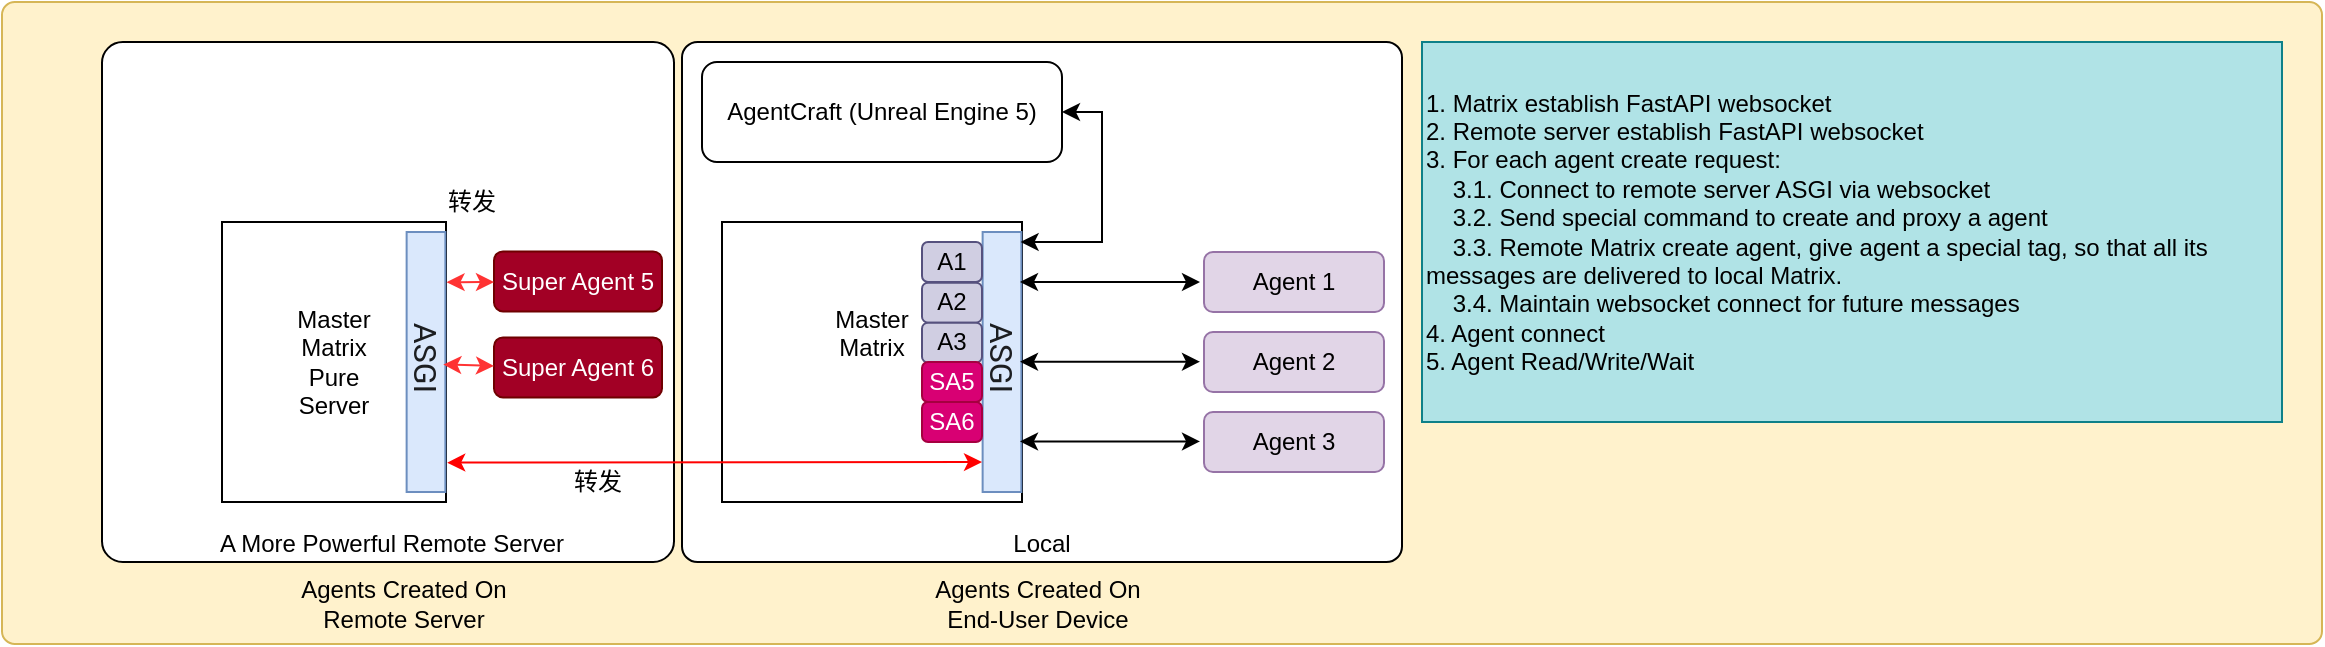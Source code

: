 <mxfile version="21.7.5" type="device">
  <diagram name="第 1 页" id="akJ0fcTaUh_Lfy5anjCc">
    <mxGraphModel dx="2089" dy="1538" grid="1" gridSize="10" guides="1" tooltips="1" connect="1" arrows="1" fold="1" page="1" pageScale="1" pageWidth="827" pageHeight="1169" math="0" shadow="0">
      <root>
        <mxCell id="0" />
        <mxCell id="1" parent="0" />
        <mxCell id="NkIg4mffKTVhbjmXsYsb-33" value="" style="rounded=1;whiteSpace=wrap;html=1;fillColor=#fff2cc;strokeColor=#d6b656;arcSize=2;" parent="1" vertex="1">
          <mxGeometry x="20" y="1020" width="1160" height="321" as="geometry" />
        </mxCell>
        <mxCell id="NkIg4mffKTVhbjmXsYsb-45" value="" style="rounded=1;whiteSpace=wrap;html=1;arcSize=3;" parent="1" vertex="1">
          <mxGeometry x="360" y="1040" width="360" height="260" as="geometry" />
        </mxCell>
        <mxCell id="NkIg4mffKTVhbjmXsYsb-46" value="" style="rounded=1;whiteSpace=wrap;html=1;arcSize=4;" parent="1" vertex="1">
          <mxGeometry x="70" y="1040" width="286" height="260" as="geometry" />
        </mxCell>
        <mxCell id="NkIg4mffKTVhbjmXsYsb-47" value="Agent 1" style="rounded=1;whiteSpace=wrap;html=1;fillColor=#e1d5e7;strokeColor=#9673a6;" parent="1" vertex="1">
          <mxGeometry x="621" y="1145" width="90" height="30" as="geometry" />
        </mxCell>
        <mxCell id="NkIg4mffKTVhbjmXsYsb-48" value="Agent 2" style="rounded=1;whiteSpace=wrap;html=1;fillColor=#e1d5e7;strokeColor=#9673a6;" parent="1" vertex="1">
          <mxGeometry x="621" y="1185" width="90" height="30" as="geometry" />
        </mxCell>
        <mxCell id="NkIg4mffKTVhbjmXsYsb-49" value="Agent 3" style="rounded=1;whiteSpace=wrap;html=1;fillColor=#e1d5e7;strokeColor=#9673a6;" parent="1" vertex="1">
          <mxGeometry x="621" y="1225" width="90" height="30" as="geometry" />
        </mxCell>
        <mxCell id="NkIg4mffKTVhbjmXsYsb-50" value="&lt;span style=&quot;color: rgb(0, 0, 0); font-family: Helvetica; font-size: 12px; font-style: normal; font-variant-ligatures: normal; font-variant-caps: normal; font-weight: 400; letter-spacing: normal; orphans: 2; text-indent: 0px; text-transform: none; widows: 2; word-spacing: 0px; -webkit-text-stroke-width: 0px; text-decoration-thickness: initial; text-decoration-style: initial; text-decoration-color: initial; float: none; display: inline !important;&quot;&gt;A More Powerful Remote Server&lt;/span&gt;" style="text;whiteSpace=wrap;html=1;align=center;labelBackgroundColor=none;verticalAlign=middle;" parent="1" vertex="1">
          <mxGeometry x="120" y="1276" width="190" height="30" as="geometry" />
        </mxCell>
        <mxCell id="NkIg4mffKTVhbjmXsYsb-51" value="&lt;span style=&quot;color: rgb(0, 0, 0); font-family: Helvetica; font-size: 12px; font-style: normal; font-variant-ligatures: normal; font-variant-caps: normal; font-weight: 400; letter-spacing: normal; orphans: 2; text-indent: 0px; text-transform: none; widows: 2; word-spacing: 0px; -webkit-text-stroke-width: 0px; text-decoration-thickness: initial; text-decoration-style: initial; text-decoration-color: initial; float: none; display: inline !important;&quot;&gt;Local&lt;/span&gt;" style="text;whiteSpace=wrap;html=1;align=center;labelBackgroundColor=none;verticalAlign=middle;" parent="1" vertex="1">
          <mxGeometry x="485" y="1281" width="110" height="20" as="geometry" />
        </mxCell>
        <mxCell id="NkIg4mffKTVhbjmXsYsb-52" value="Master&lt;br&gt;Matrix&lt;br&gt;&lt;br&gt;&lt;br&gt;" style="rounded=1;whiteSpace=wrap;html=1;arcSize=0;" parent="1" vertex="1">
          <mxGeometry x="380" y="1130" width="150" height="140" as="geometry" />
        </mxCell>
        <mxCell id="NkIg4mffKTVhbjmXsYsb-53" value="AgentCraft (Unreal Engine 5)" style="rounded=1;whiteSpace=wrap;html=1;" parent="1" vertex="1">
          <mxGeometry x="370" y="1050" width="180" height="50" as="geometry" />
        </mxCell>
        <mxCell id="NkIg4mffKTVhbjmXsYsb-54" value="&lt;span style=&quot;color: rgba(0, 0, 0, 0.87); font-family: Roboto, -apple-system, BlinkMacSystemFont, Helvetica, Arial, sans-serif; font-size: 16px; font-style: normal; font-variant-ligatures: normal; font-variant-caps: normal; font-weight: 400; letter-spacing: normal; orphans: 2; text-indent: 0px; text-transform: none; widows: 2; word-spacing: 0px; -webkit-text-stroke-width: 0px; text-decoration-thickness: initial; text-decoration-style: initial; text-decoration-color: initial; float: none; display: inline !important;&quot;&gt;ASGI&lt;span&gt;&amp;nbsp;&lt;/span&gt;&lt;/span&gt;" style="text;whiteSpace=wrap;html=1;align=center;fillColor=#dae8fc;strokeColor=#6c8ebf;rotation=90;verticalAlign=middle;labelBackgroundColor=none;" parent="1" vertex="1">
          <mxGeometry x="455" y="1190.32" width="130" height="19.37" as="geometry" />
        </mxCell>
        <mxCell id="NkIg4mffKTVhbjmXsYsb-55" value="" style="endArrow=classic;startArrow=classic;html=1;rounded=0;" parent="1" edge="1">
          <mxGeometry width="50" height="50" relative="1" as="geometry">
            <mxPoint x="619" y="1160" as="sourcePoint" />
            <mxPoint x="529" y="1160" as="targetPoint" />
          </mxGeometry>
        </mxCell>
        <mxCell id="NkIg4mffKTVhbjmXsYsb-56" value="" style="endArrow=classic;startArrow=classic;html=1;rounded=0;" parent="1" edge="1">
          <mxGeometry width="50" height="50" relative="1" as="geometry">
            <mxPoint x="619" y="1199.86" as="sourcePoint" />
            <mxPoint x="529" y="1199.86" as="targetPoint" />
          </mxGeometry>
        </mxCell>
        <mxCell id="NkIg4mffKTVhbjmXsYsb-57" value="" style="endArrow=classic;startArrow=classic;html=1;rounded=0;" parent="1" edge="1">
          <mxGeometry width="50" height="50" relative="1" as="geometry">
            <mxPoint x="619" y="1239.71" as="sourcePoint" />
            <mxPoint x="529" y="1239.71" as="targetPoint" />
          </mxGeometry>
        </mxCell>
        <mxCell id="NkIg4mffKTVhbjmXsYsb-58" value="" style="endArrow=classic;startArrow=classic;html=1;rounded=0;entryX=0.887;entryY=-0.048;entryDx=0;entryDy=0;exitX=0.885;exitY=1.016;exitDx=0;exitDy=0;strokeColor=#FF0000;entryPerimeter=0;exitPerimeter=0;" parent="1" source="NkIg4mffKTVhbjmXsYsb-54" target="NkIg4mffKTVhbjmXsYsb-65" edge="1">
          <mxGeometry width="50" height="50" relative="1" as="geometry">
            <mxPoint x="420" y="1250" as="sourcePoint" />
            <mxPoint x="244.685" y="1250.005" as="targetPoint" />
          </mxGeometry>
        </mxCell>
        <mxCell id="NkIg4mffKTVhbjmXsYsb-59" value="Agents Created On Remote Server" style="text;whiteSpace=wrap;html=1;align=center;labelBackgroundColor=none;verticalAlign=middle;" parent="1" vertex="1">
          <mxGeometry x="153" y="1301" width="136" height="40" as="geometry" />
        </mxCell>
        <mxCell id="NkIg4mffKTVhbjmXsYsb-61" value="1. Matrix establish FastAPI websocket&lt;br&gt;2. Remote server establish&amp;nbsp;FastAPI&amp;nbsp;websocket&lt;br&gt;3. For each agent create request:&lt;br&gt;&lt;span style=&quot;&quot;&gt;&lt;span style=&quot;&quot;&gt;&amp;nbsp;&amp;nbsp;&amp;nbsp;&amp;nbsp;&lt;/span&gt;&lt;/span&gt;3.1. Connect to remote server ASGI via websocket&lt;br&gt;&lt;span style=&quot;&quot;&gt;&lt;span style=&quot;&quot;&gt;&amp;nbsp;&amp;nbsp;&amp;nbsp;&amp;nbsp;&lt;/span&gt;&lt;/span&gt;3.2. Send special command to create and proxy a agent&lt;br&gt;&lt;span style=&quot;&quot;&gt;&lt;span style=&quot;&quot;&gt;&amp;nbsp;&amp;nbsp;&amp;nbsp;&amp;nbsp;&lt;/span&gt;&lt;/span&gt;3.3. Remote Matrix create agent, give agent a special tag, so that all its messages are delivered to local Matrix.&lt;br&gt;&amp;nbsp; &amp;nbsp; 3.4. Maintain websocket connect for future messages&lt;br&gt;4. Agent connect&lt;br&gt;5. Agent Read/Write/Wait" style="rounded=1;whiteSpace=wrap;html=1;labelBorderColor=none;strokeColor=#0e8088;fillColor=#b0e3e6;arcSize=0;align=left;" parent="1" vertex="1">
          <mxGeometry x="730" y="1040" width="430" height="190" as="geometry" />
        </mxCell>
        <mxCell id="NkIg4mffKTVhbjmXsYsb-62" value="Master&lt;br&gt;Matrix&lt;br&gt;Pure&lt;br&gt;Server&lt;br&gt;" style="rounded=1;whiteSpace=wrap;html=1;arcSize=0;" parent="1" vertex="1">
          <mxGeometry x="130" y="1130" width="112" height="140" as="geometry" />
        </mxCell>
        <mxCell id="NkIg4mffKTVhbjmXsYsb-63" value="Super Agent 5" style="rounded=1;whiteSpace=wrap;html=1;fillColor=#a20025;fontColor=#ffffff;strokeColor=#6F0000;" parent="1" vertex="1">
          <mxGeometry x="266" y="1144.69" width="84" height="30" as="geometry" />
        </mxCell>
        <mxCell id="NkIg4mffKTVhbjmXsYsb-64" value="Super Agent 6" style="rounded=1;whiteSpace=wrap;html=1;fillColor=#a20025;fontColor=#ffffff;strokeColor=#6F0000;" parent="1" vertex="1">
          <mxGeometry x="266" y="1187.69" width="84" height="30" as="geometry" />
        </mxCell>
        <mxCell id="NkIg4mffKTVhbjmXsYsb-65" value="&lt;span style=&quot;color: rgba(0, 0, 0, 0.87); font-family: Roboto, -apple-system, BlinkMacSystemFont, Helvetica, Arial, sans-serif; font-size: 16px; font-style: normal; font-variant-ligatures: normal; font-variant-caps: normal; font-weight: 400; letter-spacing: normal; orphans: 2; text-indent: 0px; text-transform: none; widows: 2; word-spacing: 0px; -webkit-text-stroke-width: 0px; text-decoration-thickness: initial; text-decoration-style: initial; text-decoration-color: initial; float: none; display: inline !important;&quot;&gt;ASGI&lt;span&gt;&amp;nbsp;&lt;/span&gt;&lt;/span&gt;" style="text;whiteSpace=wrap;html=1;align=center;fillColor=#dae8fc;strokeColor=#6c8ebf;rotation=90;verticalAlign=middle;labelBackgroundColor=none;" parent="1" vertex="1">
          <mxGeometry x="167" y="1190.32" width="130" height="19.37" as="geometry" />
        </mxCell>
        <mxCell id="NkIg4mffKTVhbjmXsYsb-66" value="" style="endArrow=classic;startArrow=classic;html=1;rounded=0;entryX=0.193;entryY=-0.031;entryDx=0;entryDy=0;entryPerimeter=0;strokeColor=#FF3333;" parent="1" target="NkIg4mffKTVhbjmXsYsb-65" edge="1">
          <mxGeometry width="50" height="50" relative="1" as="geometry">
            <mxPoint x="266" y="1160" as="sourcePoint" />
            <mxPoint x="246" y="1160" as="targetPoint" />
          </mxGeometry>
        </mxCell>
        <mxCell id="NkIg4mffKTVhbjmXsYsb-67" value="" style="endArrow=classic;startArrow=classic;html=1;rounded=0;entryX=0.448;entryY=0.001;entryDx=0;entryDy=0;entryPerimeter=0;strokeColor=#FF3333;" parent="1" edge="1">
          <mxGeometry width="50" height="50" relative="1" as="geometry">
            <mxPoint x="266" y="1202" as="sourcePoint" />
            <mxPoint x="240.666" y="1201.245" as="targetPoint" />
          </mxGeometry>
        </mxCell>
        <mxCell id="NkIg4mffKTVhbjmXsYsb-68" value="转发" style="text;whiteSpace=wrap;html=1;align=center;labelBackgroundColor=none;verticalAlign=middle;" parent="1" vertex="1">
          <mxGeometry x="230" y="1110" width="50" height="20" as="geometry" />
        </mxCell>
        <mxCell id="NkIg4mffKTVhbjmXsYsb-69" value="转发" style="text;whiteSpace=wrap;html=1;align=center;labelBackgroundColor=none;verticalAlign=middle;" parent="1" vertex="1">
          <mxGeometry x="293" y="1250" width="50" height="20" as="geometry" />
        </mxCell>
        <mxCell id="NkIg4mffKTVhbjmXsYsb-75" value="A1" style="rounded=1;whiteSpace=wrap;html=1;fillColor=#d0cee2;strokeColor=#56517e;" parent="1" vertex="1">
          <mxGeometry x="480" y="1140" width="30" height="20" as="geometry" />
        </mxCell>
        <mxCell id="NkIg4mffKTVhbjmXsYsb-76" value="A2" style="rounded=1;whiteSpace=wrap;html=1;fillColor=#d0cee2;strokeColor=#56517e;" parent="1" vertex="1">
          <mxGeometry x="480" y="1160.32" width="30" height="20" as="geometry" />
        </mxCell>
        <mxCell id="NkIg4mffKTVhbjmXsYsb-77" value="A3" style="rounded=1;whiteSpace=wrap;html=1;fillColor=#d0cee2;strokeColor=#56517e;" parent="1" vertex="1">
          <mxGeometry x="480" y="1180.32" width="30" height="20" as="geometry" />
        </mxCell>
        <mxCell id="NkIg4mffKTVhbjmXsYsb-78" value="SA5" style="rounded=1;whiteSpace=wrap;html=1;fillColor=#d80073;strokeColor=#A50040;fontColor=#ffffff;" parent="1" vertex="1">
          <mxGeometry x="480" y="1200" width="30" height="20" as="geometry" />
        </mxCell>
        <mxCell id="NkIg4mffKTVhbjmXsYsb-79" value="SA6" style="rounded=1;whiteSpace=wrap;html=1;fillColor=#d80073;strokeColor=#A50040;fontColor=#ffffff;" parent="1" vertex="1">
          <mxGeometry x="480" y="1220" width="30" height="20" as="geometry" />
        </mxCell>
        <mxCell id="NkIg4mffKTVhbjmXsYsb-80" style="edgeStyle=orthogonalEdgeStyle;rounded=0;orthogonalLoop=1;jettySize=auto;html=1;exitX=1;exitY=0.5;exitDx=0;exitDy=0;entryX=0.041;entryY=0.021;entryDx=0;entryDy=0;entryPerimeter=0;startArrow=classic;startFill=1;" parent="1" source="NkIg4mffKTVhbjmXsYsb-53" target="NkIg4mffKTVhbjmXsYsb-54" edge="1">
          <mxGeometry relative="1" as="geometry">
            <Array as="points">
              <mxPoint x="570" y="1075" />
              <mxPoint x="570" y="1140" />
              <mxPoint x="529" y="1140" />
            </Array>
          </mxGeometry>
        </mxCell>
        <mxCell id="NkIg4mffKTVhbjmXsYsb-82" value="Agents Created On &lt;br&gt;End-User Device" style="text;whiteSpace=wrap;html=1;align=center;labelBackgroundColor=none;verticalAlign=middle;" parent="1" vertex="1">
          <mxGeometry x="470" y="1301" width="136" height="40" as="geometry" />
        </mxCell>
      </root>
    </mxGraphModel>
  </diagram>
</mxfile>
